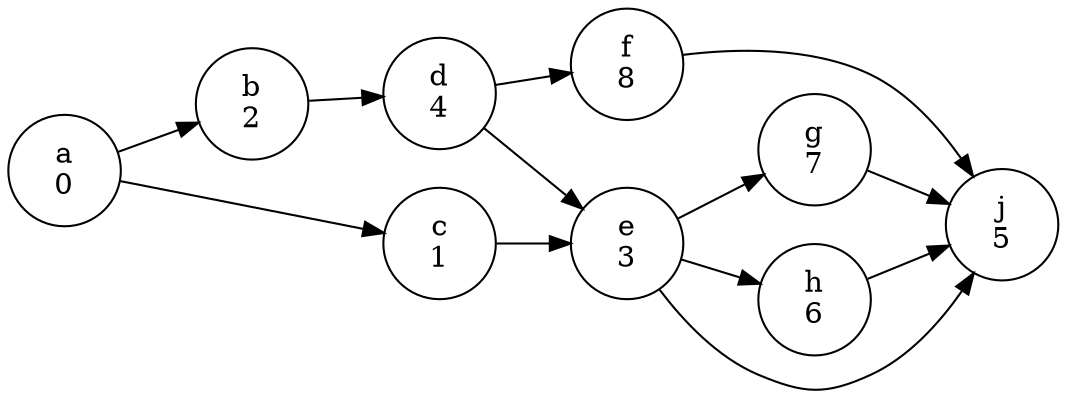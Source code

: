 digraph g {
	rankdir = LR;	node[shape=oval style=filled];
	a[name="a", label="a\n0", fillcolor="white"];
	b[name="b", label="b\n2", fillcolor="white"];
	c[name="c", label="c\n1", fillcolor="white"];
	d[name="d", label="d\n4", fillcolor="white"];
	e[name="e", label="e\n3", fillcolor="white"];
	f[name="f", label="f\n8", fillcolor="white"];
	g[name="g", label="g\n7", fillcolor="white"];
	h[name="h", label="h\n6", fillcolor="white"];
	j[name="j", label="j\n5", fillcolor="white"];

	edge[dir = forward];
	a -> b;
	a -> c;
	b -> d;
	c -> e;
	d -> e;
	d -> f;
	e -> g;
	e -> h;
	e -> j;
	f -> j;
	g -> j;
	h -> j;
}
